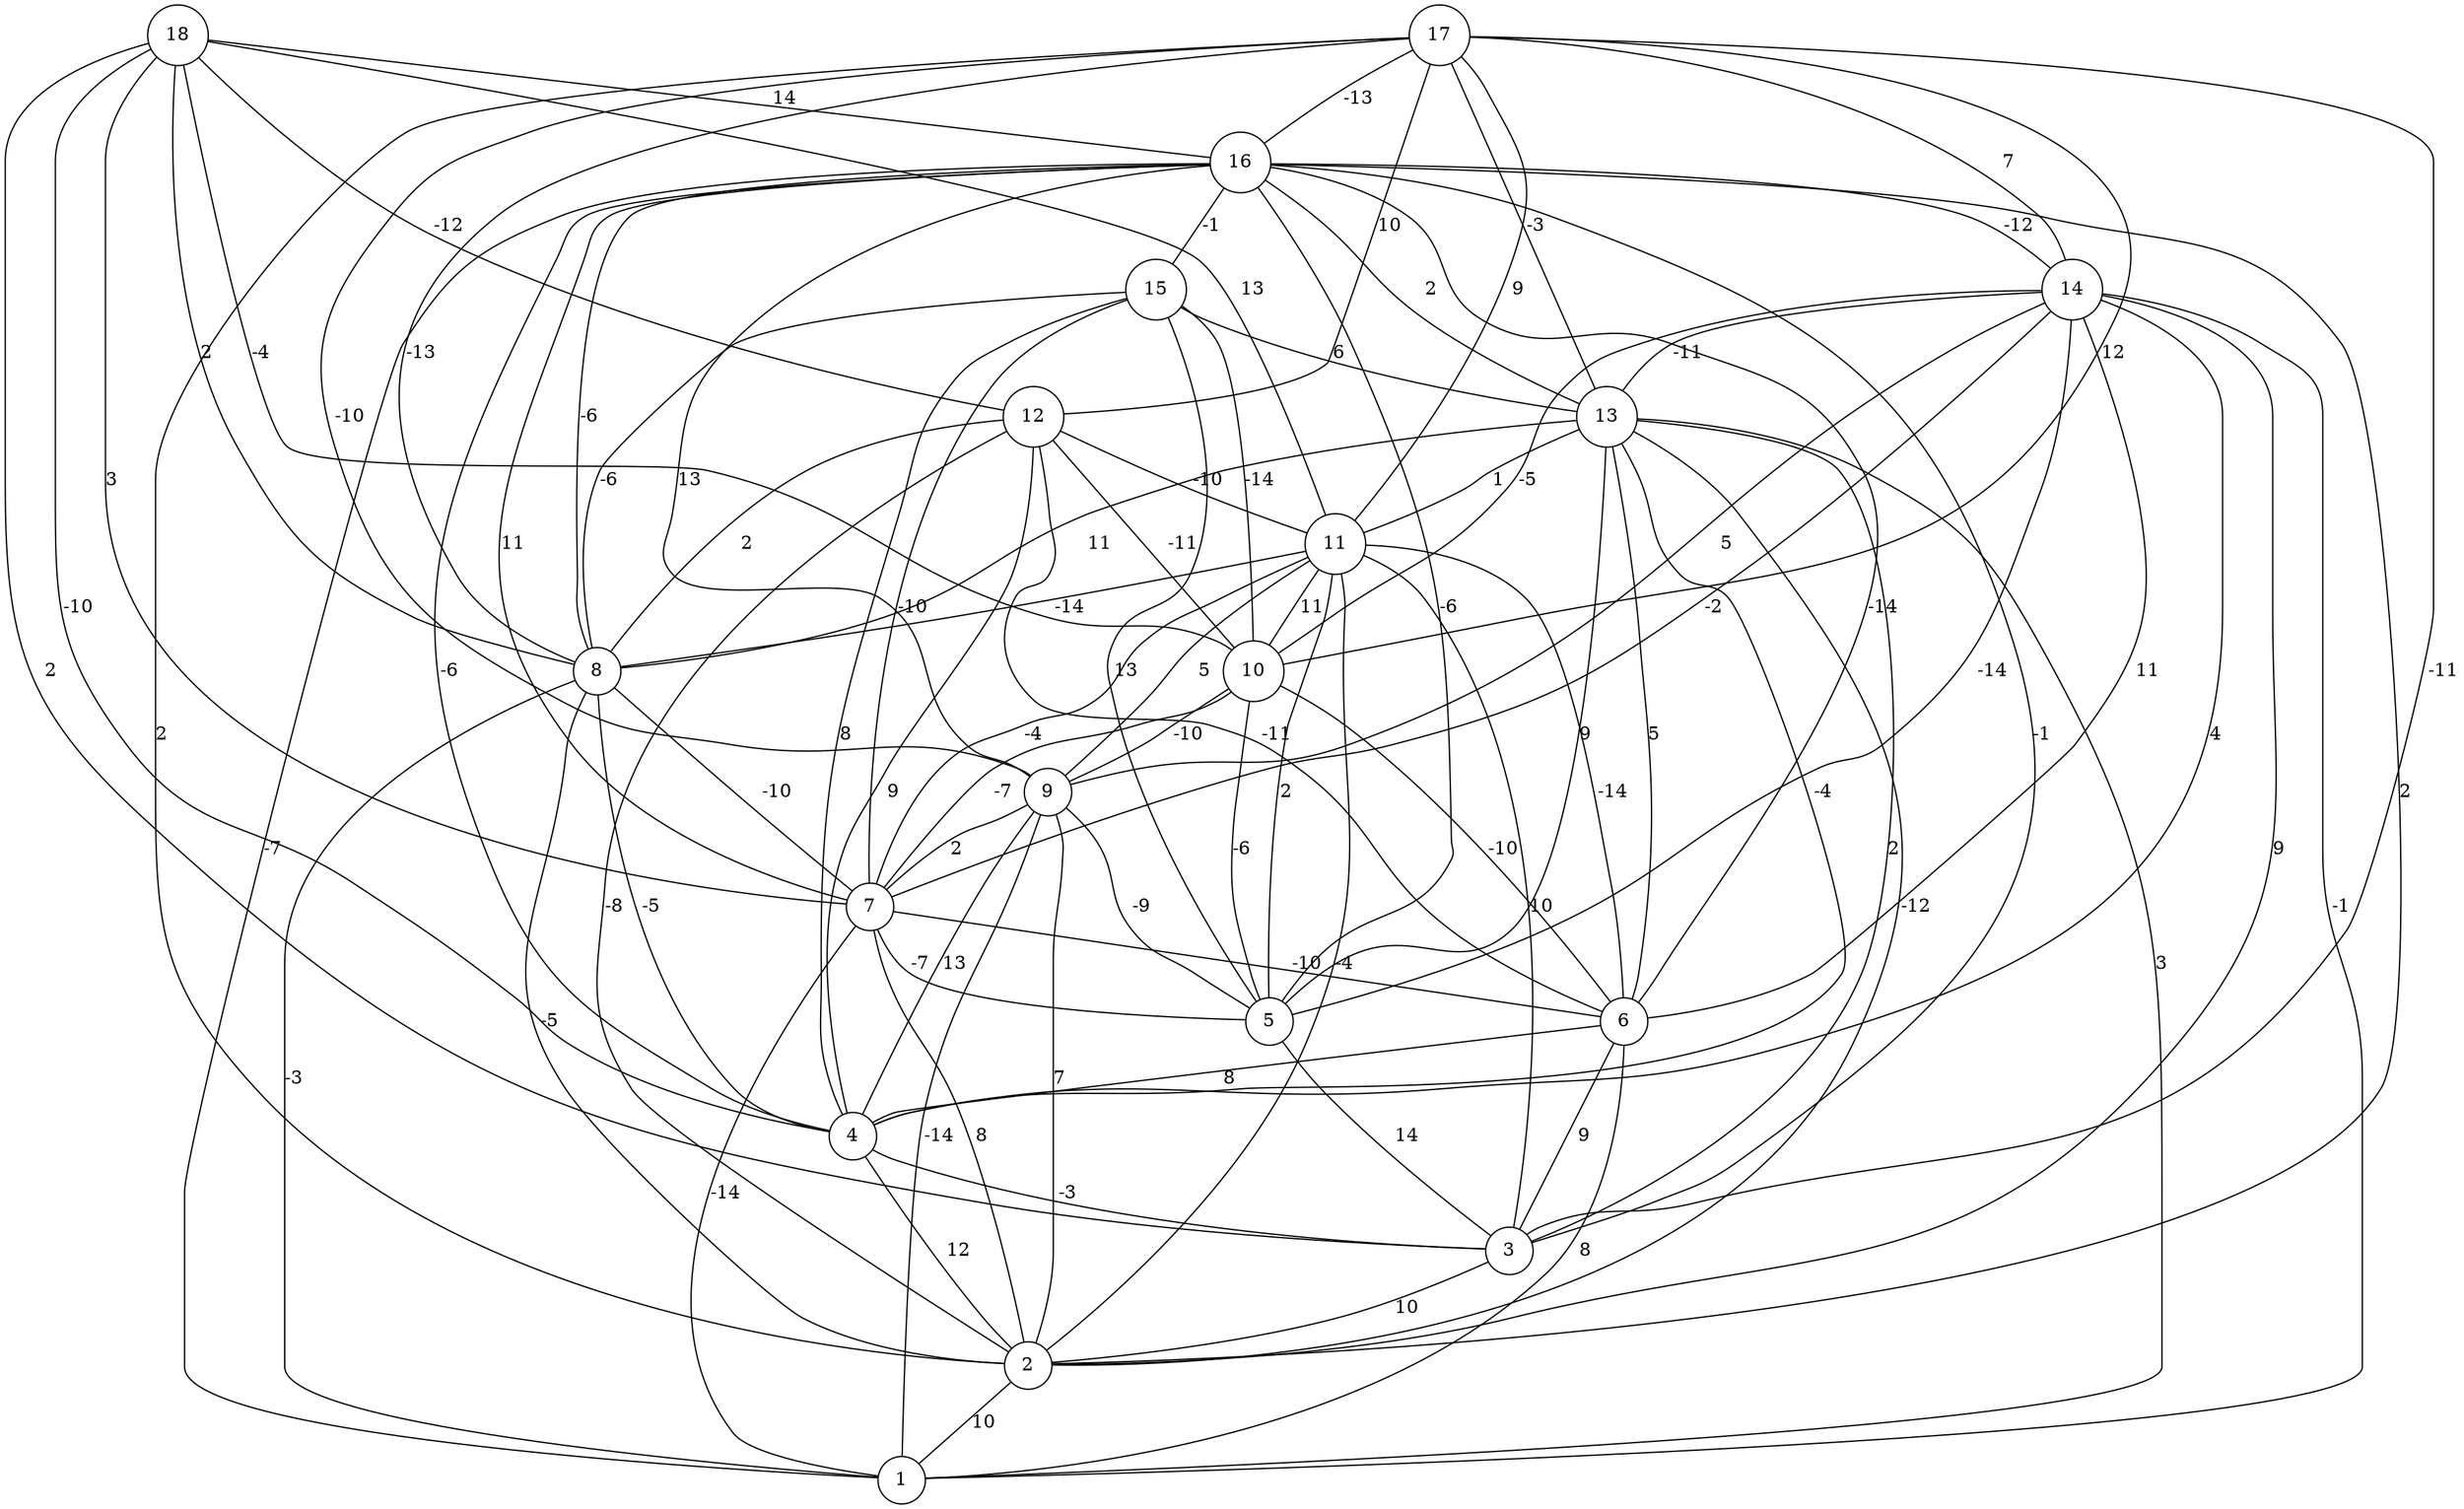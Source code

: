 graph { 
	 fontname="Helvetica,Arial,sans-serif" 
	 node [shape = circle]; 
	 18 -- 3 [label = "2"];
	 18 -- 4 [label = "-10"];
	 18 -- 7 [label = "3"];
	 18 -- 8 [label = "2"];
	 18 -- 10 [label = "-4"];
	 18 -- 11 [label = "13"];
	 18 -- 12 [label = "-12"];
	 18 -- 16 [label = "14"];
	 17 -- 2 [label = "2"];
	 17 -- 3 [label = "-11"];
	 17 -- 8 [label = "-13"];
	 17 -- 9 [label = "-10"];
	 17 -- 10 [label = "12"];
	 17 -- 11 [label = "9"];
	 17 -- 12 [label = "10"];
	 17 -- 13 [label = "-3"];
	 17 -- 14 [label = "7"];
	 17 -- 16 [label = "-13"];
	 16 -- 1 [label = "-7"];
	 16 -- 2 [label = "2"];
	 16 -- 3 [label = "-1"];
	 16 -- 4 [label = "-6"];
	 16 -- 5 [label = "-6"];
	 16 -- 6 [label = "-14"];
	 16 -- 7 [label = "11"];
	 16 -- 8 [label = "-6"];
	 16 -- 9 [label = "13"];
	 16 -- 13 [label = "2"];
	 16 -- 14 [label = "-12"];
	 16 -- 15 [label = "-1"];
	 15 -- 4 [label = "8"];
	 15 -- 5 [label = "13"];
	 15 -- 7 [label = "-10"];
	 15 -- 8 [label = "-6"];
	 15 -- 10 [label = "-14"];
	 15 -- 13 [label = "6"];
	 14 -- 1 [label = "-1"];
	 14 -- 2 [label = "9"];
	 14 -- 4 [label = "4"];
	 14 -- 5 [label = "-14"];
	 14 -- 6 [label = "11"];
	 14 -- 7 [label = "-2"];
	 14 -- 9 [label = "5"];
	 14 -- 10 [label = "-5"];
	 14 -- 13 [label = "-11"];
	 13 -- 1 [label = "3"];
	 13 -- 2 [label = "-12"];
	 13 -- 3 [label = "2"];
	 13 -- 4 [label = "-4"];
	 13 -- 5 [label = "9"];
	 13 -- 6 [label = "5"];
	 13 -- 8 [label = "11"];
	 13 -- 11 [label = "1"];
	 12 -- 2 [label = "-8"];
	 12 -- 4 [label = "9"];
	 12 -- 6 [label = "-11"];
	 12 -- 8 [label = "2"];
	 12 -- 10 [label = "-11"];
	 12 -- 11 [label = "-10"];
	 11 -- 2 [label = "-4"];
	 11 -- 3 [label = "10"];
	 11 -- 5 [label = "2"];
	 11 -- 6 [label = "-14"];
	 11 -- 7 [label = "-4"];
	 11 -- 8 [label = "-14"];
	 11 -- 9 [label = "5"];
	 11 -- 10 [label = "11"];
	 10 -- 5 [label = "-6"];
	 10 -- 6 [label = "-10"];
	 10 -- 7 [label = "-7"];
	 10 -- 9 [label = "-10"];
	 9 -- 1 [label = "-14"];
	 9 -- 2 [label = "7"];
	 9 -- 4 [label = "13"];
	 9 -- 5 [label = "-9"];
	 9 -- 7 [label = "2"];
	 8 -- 1 [label = "-3"];
	 8 -- 2 [label = "-5"];
	 8 -- 4 [label = "-5"];
	 8 -- 7 [label = "-10"];
	 7 -- 1 [label = "-14"];
	 7 -- 2 [label = "8"];
	 7 -- 5 [label = "-7"];
	 7 -- 6 [label = "-10"];
	 6 -- 1 [label = "8"];
	 6 -- 3 [label = "9"];
	 6 -- 4 [label = "8"];
	 5 -- 3 [label = "14"];
	 4 -- 2 [label = "12"];
	 4 -- 3 [label = "-3"];
	 3 -- 2 [label = "10"];
	 2 -- 1 [label = "10"];
	 1;
	 2;
	 3;
	 4;
	 5;
	 6;
	 7;
	 8;
	 9;
	 10;
	 11;
	 12;
	 13;
	 14;
	 15;
	 16;
	 17;
	 18;
}
